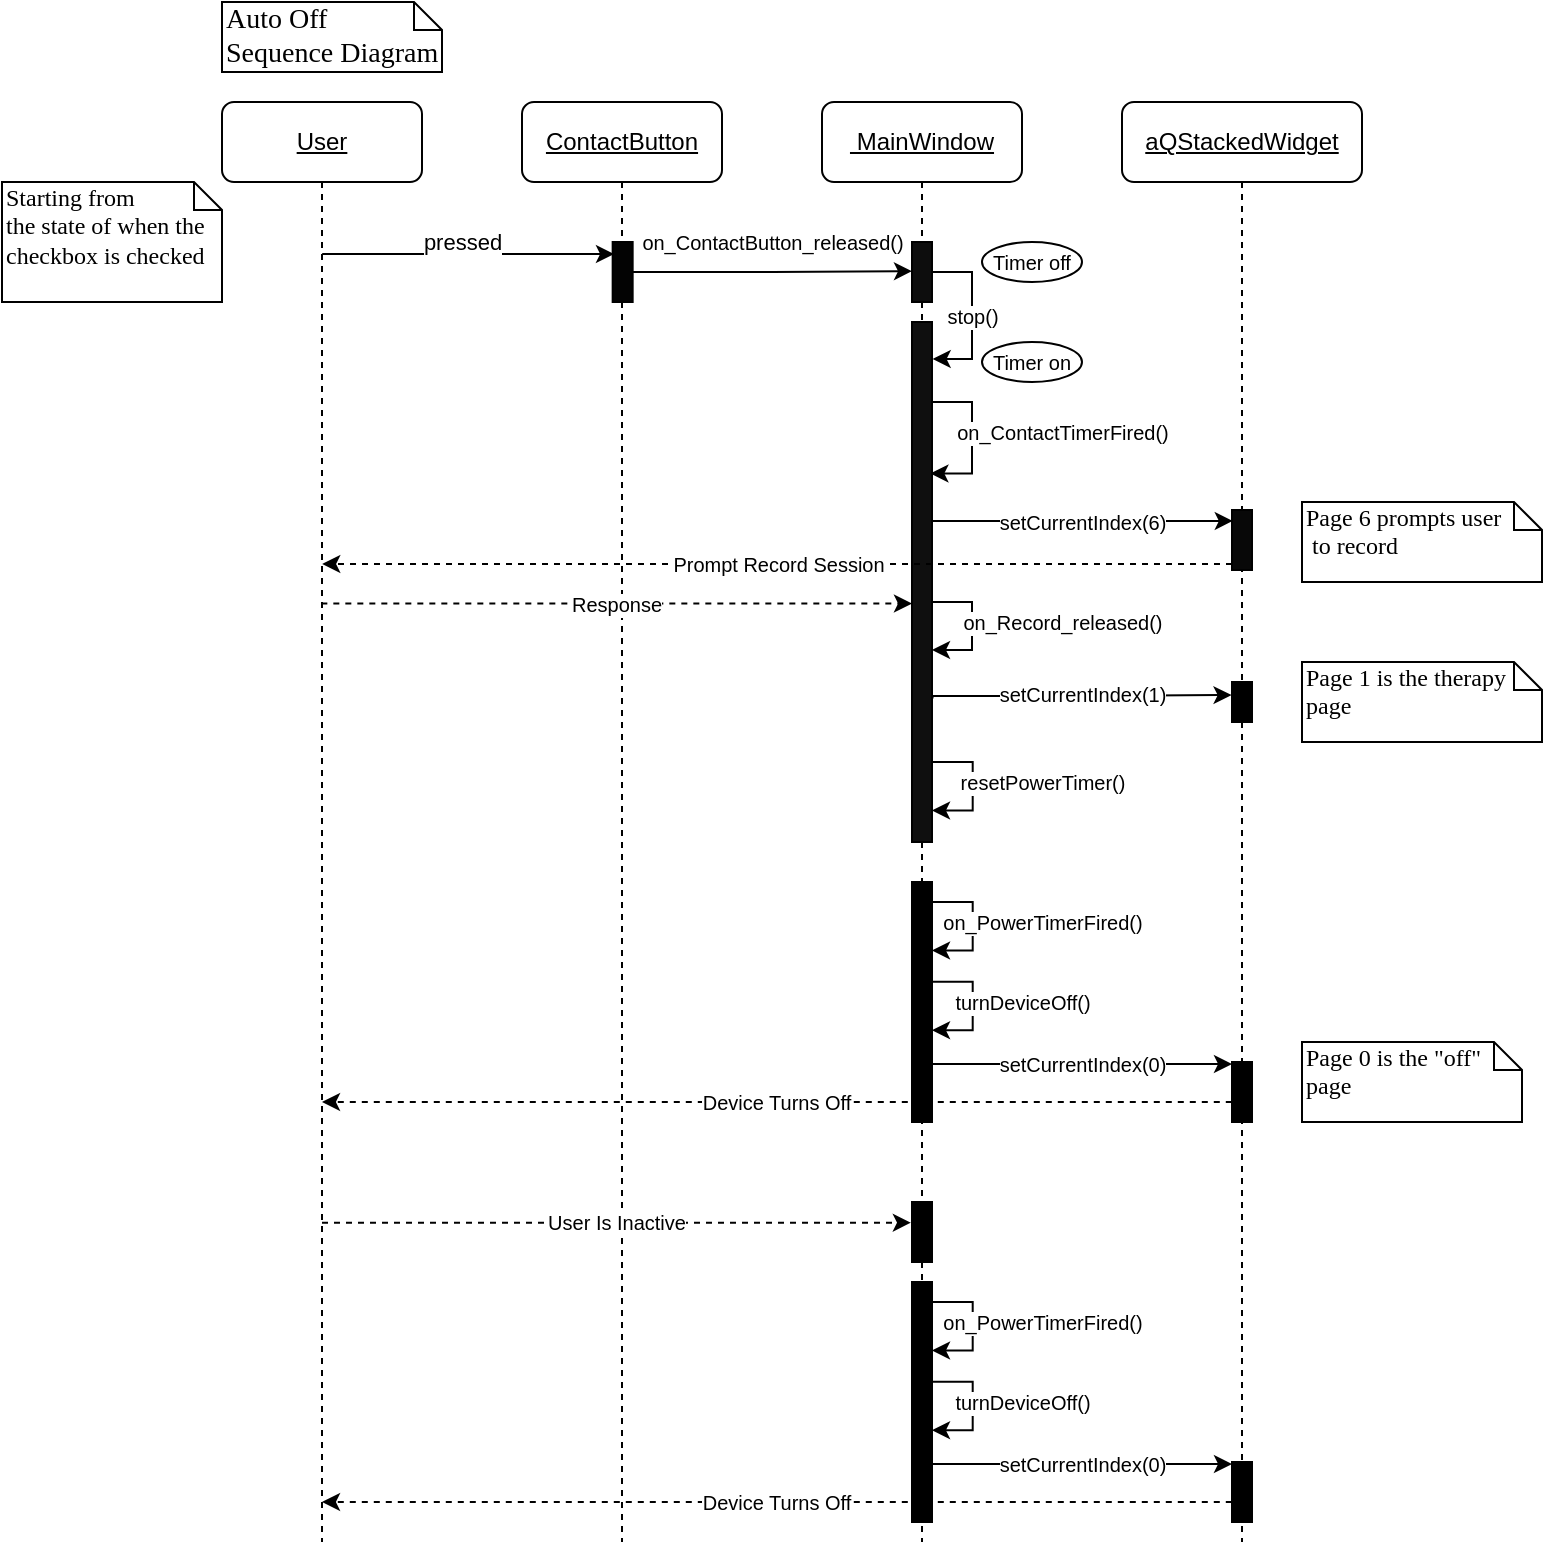<mxfile version="15.9.1" type="device"><diagram id="Scy_tJtB7N8xiHCwlLkG" name="Page-1"><mxGraphModel dx="1422" dy="702" grid="1" gridSize="10" guides="1" tooltips="1" connect="1" arrows="1" fold="1" page="1" pageScale="1" pageWidth="850" pageHeight="1100" math="0" shadow="0"><root><mxCell id="0"/><mxCell id="1" parent="0"/><mxCell id="IdRi-EkKLNIlzUSz1pVr-2" value="&lt;u&gt;&lt;font face=&quot;Helvetica&quot;&gt;&amp;nbsp;MainWindow&lt;/font&gt;&lt;/u&gt;" style="shape=umlLifeline;perimeter=lifelinePerimeter;whiteSpace=wrap;html=1;container=1;collapsible=0;recursiveResize=0;outlineConnect=0;rounded=1;shadow=0;comic=0;labelBackgroundColor=none;strokeWidth=1;fontFamily=Verdana;fontSize=12;align=center;" parent="1" vertex="1"><mxGeometry x="420" y="80" width="100" height="720" as="geometry"/></mxCell><mxCell id="IdRi-EkKLNIlzUSz1pVr-25" value="stop()" style="edgeStyle=orthogonalEdgeStyle;rounded=0;orthogonalLoop=1;jettySize=auto;html=1;entryX=1.033;entryY=0.071;entryDx=0;entryDy=0;entryPerimeter=0;fontSize=10;" parent="IdRi-EkKLNIlzUSz1pVr-2" source="IdRi-EkKLNIlzUSz1pVr-22" target="IdRi-EkKLNIlzUSz1pVr-23" edge="1"><mxGeometry relative="1" as="geometry"><Array as="points"><mxPoint x="75" y="85"/><mxPoint x="75" y="129"/></Array></mxGeometry></mxCell><mxCell id="IdRi-EkKLNIlzUSz1pVr-22" value="" style="html=1;points=[];perimeter=orthogonalPerimeter;rounded=0;shadow=0;comic=0;labelBackgroundColor=none;strokeWidth=1;fontFamily=Verdana;fontSize=12;align=center;fillColor=#0D0D0D;" parent="IdRi-EkKLNIlzUSz1pVr-2" vertex="1"><mxGeometry x="45" y="70" width="10" height="30" as="geometry"/></mxCell><mxCell id="IdRi-EkKLNIlzUSz1pVr-23" value="" style="html=1;points=[];perimeter=orthogonalPerimeter;rounded=0;shadow=0;comic=0;labelBackgroundColor=none;strokeWidth=1;fontFamily=Verdana;fontSize=12;align=center;fillColor=#0F0F0F;" parent="IdRi-EkKLNIlzUSz1pVr-2" vertex="1"><mxGeometry x="45" y="110" width="10" height="260" as="geometry"/></mxCell><mxCell id="IdRi-EkKLNIlzUSz1pVr-30" value="on_ContactTimerFired()" style="edgeStyle=orthogonalEdgeStyle;rounded=0;orthogonalLoop=1;jettySize=auto;html=1;entryX=0.92;entryY=0.504;entryDx=0;entryDy=0;entryPerimeter=0;fontSize=10;" parent="IdRi-EkKLNIlzUSz1pVr-2" edge="1"><mxGeometry x="-0.094" y="45" relative="1" as="geometry"><mxPoint x="55" y="150" as="sourcePoint"/><mxPoint x="54.2" y="185.76" as="targetPoint"/><Array as="points"><mxPoint x="75" y="150"/><mxPoint x="75" y="186"/></Array><mxPoint as="offset"/></mxGeometry></mxCell><mxCell id="IdRi-EkKLNIlzUSz1pVr-35" value="on_Record_released()" style="edgeStyle=orthogonalEdgeStyle;rounded=0;orthogonalLoop=1;jettySize=auto;html=1;fontSize=10;" parent="IdRi-EkKLNIlzUSz1pVr-2" source="IdRi-EkKLNIlzUSz1pVr-23" edge="1"><mxGeometry x="-0.062" y="45" relative="1" as="geometry"><mxPoint x="55" y="274" as="targetPoint"/><Array as="points"><mxPoint x="75" y="250"/><mxPoint x="75" y="274"/></Array><mxPoint as="offset"/></mxGeometry></mxCell><mxCell id="IdRi-EkKLNIlzUSz1pVr-39" value="resetPowerTimer()" style="edgeStyle=orthogonalEdgeStyle;rounded=0;orthogonalLoop=1;jettySize=auto;html=1;entryX=0.967;entryY=0.657;entryDx=0;entryDy=0;entryPerimeter=0;fontSize=10;" parent="IdRi-EkKLNIlzUSz1pVr-2" edge="1"><mxGeometry x="-0.072" y="35" relative="1" as="geometry"><mxPoint x="55.33" y="330" as="sourcePoint"/><mxPoint x="55.0" y="354.25" as="targetPoint"/><Array as="points"><mxPoint x="75.33" y="330"/><mxPoint x="75.33" y="354"/></Array><mxPoint as="offset"/></mxGeometry></mxCell><mxCell id="IdRi-EkKLNIlzUSz1pVr-40" value="" style="html=1;points=[];perimeter=orthogonalPerimeter;rounded=0;shadow=0;comic=0;labelBackgroundColor=none;strokeWidth=1;fontFamily=Verdana;fontSize=12;align=center;fillColor=#000000;" parent="IdRi-EkKLNIlzUSz1pVr-2" vertex="1"><mxGeometry x="45" y="390" width="10" height="120" as="geometry"/></mxCell><mxCell id="IdRi-EkKLNIlzUSz1pVr-41" value="on_PowerTimerFired()" style="edgeStyle=orthogonalEdgeStyle;rounded=0;orthogonalLoop=1;jettySize=auto;html=1;entryX=0.967;entryY=0.657;entryDx=0;entryDy=0;entryPerimeter=0;fontSize=10;" parent="IdRi-EkKLNIlzUSz1pVr-2" edge="1"><mxGeometry x="-0.072" y="35" relative="1" as="geometry"><mxPoint x="55.33" y="400" as="sourcePoint"/><mxPoint x="55.0" y="424.25" as="targetPoint"/><Array as="points"><mxPoint x="75.33" y="400"/><mxPoint x="75.33" y="424"/></Array><mxPoint as="offset"/></mxGeometry></mxCell><mxCell id="IdRi-EkKLNIlzUSz1pVr-42" value="turnDeviceOff()" style="edgeStyle=orthogonalEdgeStyle;rounded=0;orthogonalLoop=1;jettySize=auto;html=1;entryX=0.967;entryY=0.657;entryDx=0;entryDy=0;entryPerimeter=0;fontSize=10;" parent="IdRi-EkKLNIlzUSz1pVr-2" edge="1"><mxGeometry x="-0.067" y="25" relative="1" as="geometry"><mxPoint x="55.33" y="439.85" as="sourcePoint"/><mxPoint x="55.0" y="464.1" as="targetPoint"/><Array as="points"><mxPoint x="75.33" y="439.85"/><mxPoint x="75.33" y="463.85"/></Array><mxPoint as="offset"/></mxGeometry></mxCell><mxCell id="IdRi-EkKLNIlzUSz1pVr-45" value="Device Turns Off" style="edgeStyle=orthogonalEdgeStyle;rounded=0;orthogonalLoop=1;jettySize=auto;html=1;fontSize=10;dashed=1;" parent="IdRi-EkKLNIlzUSz1pVr-2" edge="1"><mxGeometry relative="1" as="geometry"><mxPoint x="204.9" y="500" as="sourcePoint"/><mxPoint x="-250.0" y="500" as="targetPoint"/></mxGeometry></mxCell><mxCell id="IdRi-EkKLNIlzUSz1pVr-53" value="" style="html=1;points=[];perimeter=orthogonalPerimeter;rounded=0;shadow=0;comic=0;labelBackgroundColor=none;strokeWidth=1;fontFamily=Verdana;fontSize=12;align=center;fillColor=#000000;" parent="IdRi-EkKLNIlzUSz1pVr-2" vertex="1"><mxGeometry x="45" y="590" width="10" height="120" as="geometry"/></mxCell><mxCell id="IdRi-EkKLNIlzUSz1pVr-54" value="on_PowerTimerFired()" style="edgeStyle=orthogonalEdgeStyle;rounded=0;orthogonalLoop=1;jettySize=auto;html=1;entryX=0.967;entryY=0.657;entryDx=0;entryDy=0;entryPerimeter=0;fontSize=10;" parent="IdRi-EkKLNIlzUSz1pVr-2" edge="1"><mxGeometry x="-0.072" y="35" relative="1" as="geometry"><mxPoint x="55.33" y="600" as="sourcePoint"/><mxPoint x="55" y="624.25" as="targetPoint"/><Array as="points"><mxPoint x="75.33" y="600"/><mxPoint x="75.33" y="624"/></Array><mxPoint as="offset"/></mxGeometry></mxCell><mxCell id="IdRi-EkKLNIlzUSz1pVr-55" value="turnDeviceOff()" style="edgeStyle=orthogonalEdgeStyle;rounded=0;orthogonalLoop=1;jettySize=auto;html=1;entryX=0.967;entryY=0.657;entryDx=0;entryDy=0;entryPerimeter=0;fontSize=10;" parent="IdRi-EkKLNIlzUSz1pVr-2" edge="1"><mxGeometry x="-0.067" y="25" relative="1" as="geometry"><mxPoint x="55.33" y="639.85" as="sourcePoint"/><mxPoint x="55" y="664.1" as="targetPoint"/><Array as="points"><mxPoint x="75.33" y="639.85"/><mxPoint x="75.33" y="663.85"/></Array><mxPoint as="offset"/></mxGeometry></mxCell><mxCell id="IdRi-EkKLNIlzUSz1pVr-56" value="Device Turns Off" style="edgeStyle=orthogonalEdgeStyle;rounded=0;orthogonalLoop=1;jettySize=auto;html=1;fontSize=10;dashed=1;" parent="IdRi-EkKLNIlzUSz1pVr-2" edge="1"><mxGeometry relative="1" as="geometry"><mxPoint x="204.9" y="700" as="sourcePoint"/><mxPoint x="-250" y="700" as="targetPoint"/></mxGeometry></mxCell><mxCell id="IdRi-EkKLNIlzUSz1pVr-58" value="setCurrentIndex(0)" style="edgeStyle=orthogonalEdgeStyle;rounded=0;orthogonalLoop=1;jettySize=auto;html=1;entryX=0.04;entryY=0.116;entryDx=0;entryDy=0;entryPerimeter=0;fontSize=10;" parent="IdRi-EkKLNIlzUSz1pVr-2" edge="1"><mxGeometry relative="1" as="geometry"><mxPoint x="54.6" y="681.02" as="sourcePoint"/><mxPoint x="205" y="681" as="targetPoint"/><Array as="points"><mxPoint x="129.6" y="680.52"/></Array></mxGeometry></mxCell><mxCell id="IdRi-EkKLNIlzUSz1pVr-59" value="" style="html=1;points=[];perimeter=orthogonalPerimeter;rounded=0;shadow=0;comic=0;labelBackgroundColor=none;strokeWidth=1;fontFamily=Verdana;fontSize=12;align=center;fillColor=#000000;" parent="IdRi-EkKLNIlzUSz1pVr-2" vertex="1"><mxGeometry x="45" y="550" width="10" height="30" as="geometry"/></mxCell><mxCell id="IdRi-EkKLNIlzUSz1pVr-3" value="&lt;u&gt;&lt;font face=&quot;Helvetica&quot;&gt;aQStackedWidget&lt;/font&gt;&lt;/u&gt;" style="shape=umlLifeline;perimeter=lifelinePerimeter;whiteSpace=wrap;html=1;container=1;collapsible=0;recursiveResize=0;outlineConnect=0;rounded=1;shadow=0;comic=0;labelBackgroundColor=none;strokeWidth=1;fontFamily=Verdana;fontSize=12;align=center;" parent="1" vertex="1"><mxGeometry x="570" y="80" width="120" height="720" as="geometry"/></mxCell><mxCell id="IdRi-EkKLNIlzUSz1pVr-29" value="" style="html=1;points=[];perimeter=orthogonalPerimeter;rounded=0;shadow=0;comic=0;labelBackgroundColor=none;strokeWidth=1;fontFamily=Verdana;fontSize=12;align=center;fillColor=#080808;" parent="IdRi-EkKLNIlzUSz1pVr-3" vertex="1"><mxGeometry x="55" y="204" width="10" height="30" as="geometry"/></mxCell><mxCell id="IdRi-EkKLNIlzUSz1pVr-43" value="" style="html=1;points=[];perimeter=orthogonalPerimeter;rounded=0;shadow=0;comic=0;labelBackgroundColor=none;strokeWidth=1;fontFamily=Verdana;fontSize=12;align=center;fillColor=#000000;" parent="IdRi-EkKLNIlzUSz1pVr-3" vertex="1"><mxGeometry x="55" y="480" width="10" height="30" as="geometry"/></mxCell><mxCell id="IdRi-EkKLNIlzUSz1pVr-44" value="setCurrentIndex(0)" style="edgeStyle=orthogonalEdgeStyle;rounded=0;orthogonalLoop=1;jettySize=auto;html=1;entryX=0.04;entryY=0.116;entryDx=0;entryDy=0;entryPerimeter=0;fontSize=10;" parent="IdRi-EkKLNIlzUSz1pVr-3" edge="1"><mxGeometry relative="1" as="geometry"><mxPoint x="-95.4" y="481.02" as="sourcePoint"/><mxPoint x="55.0" y="481" as="targetPoint"/><Array as="points"><mxPoint x="-20.4" y="480.52"/></Array></mxGeometry></mxCell><mxCell id="IdRi-EkKLNIlzUSz1pVr-57" value="" style="html=1;points=[];perimeter=orthogonalPerimeter;rounded=0;shadow=0;comic=0;labelBackgroundColor=none;strokeWidth=1;fontFamily=Verdana;fontSize=12;align=center;fillColor=#000000;" parent="IdRi-EkKLNIlzUSz1pVr-3" vertex="1"><mxGeometry x="55" y="680" width="10" height="30" as="geometry"/></mxCell><mxCell id="IdRi-EkKLNIlzUSz1pVr-62" value="" style="html=1;points=[];perimeter=orthogonalPerimeter;rounded=0;shadow=0;comic=0;labelBackgroundColor=none;strokeWidth=1;fontFamily=Verdana;fontSize=12;align=center;fillColor=#000000;" parent="IdRi-EkKLNIlzUSz1pVr-3" vertex="1"><mxGeometry x="55" y="290" width="10" height="20" as="geometry"/></mxCell><mxCell id="IdRi-EkKLNIlzUSz1pVr-4" value="&lt;u&gt;&lt;font face=&quot;Helvetica&quot;&gt;User&lt;/font&gt;&lt;/u&gt;" style="shape=umlLifeline;perimeter=lifelinePerimeter;whiteSpace=wrap;html=1;container=1;collapsible=0;recursiveResize=0;outlineConnect=0;rounded=1;shadow=0;comic=0;labelBackgroundColor=none;strokeWidth=1;fontFamily=Verdana;fontSize=12;align=center;" parent="1" vertex="1"><mxGeometry x="120" y="80" width="100" height="720" as="geometry"/></mxCell><mxCell id="IdRi-EkKLNIlzUSz1pVr-5" value="&lt;font style=&quot;font-size: 14px&quot;&gt;Auto Off &lt;br&gt;Sequence Diagram&lt;/font&gt;" style="shape=note;whiteSpace=wrap;html=1;size=14;verticalAlign=top;align=left;spacingTop=-6;rounded=0;shadow=0;comic=0;labelBackgroundColor=none;strokeWidth=1;fontFamily=Verdana;fontSize=12;fillColor=default;strokeColor=default;fontColor=default;" parent="1" vertex="1"><mxGeometry x="120" y="30" width="110" height="35" as="geometry"/></mxCell><mxCell id="IdRi-EkKLNIlzUSz1pVr-6" value="&lt;u&gt;&lt;font face=&quot;Helvetica&quot;&gt;ContactButton&lt;/font&gt;&lt;/u&gt;" style="shape=umlLifeline;perimeter=lifelinePerimeter;whiteSpace=wrap;html=1;container=1;collapsible=0;recursiveResize=0;outlineConnect=0;rounded=1;shadow=0;comic=0;labelBackgroundColor=none;strokeWidth=1;fontFamily=Verdana;fontSize=12;align=center;" parent="1" vertex="1"><mxGeometry x="270" y="80" width="100" height="720" as="geometry"/></mxCell><mxCell id="IdRi-EkKLNIlzUSz1pVr-13" value="" style="html=1;points=[];perimeter=orthogonalPerimeter;rounded=0;shadow=0;comic=0;labelBackgroundColor=none;strokeWidth=1;fontFamily=Verdana;fontSize=12;align=center;fillColor=#030303;" parent="IdRi-EkKLNIlzUSz1pVr-6" vertex="1"><mxGeometry x="45.33" y="70" width="10" height="30" as="geometry"/></mxCell><mxCell id="IdRi-EkKLNIlzUSz1pVr-17" value="pressed" style="endArrow=classic;html=1;rounded=0;entryX=0.067;entryY=0.2;entryDx=0;entryDy=0;entryPerimeter=0;" parent="1" edge="1"><mxGeometry x="-0.042" y="6" width="50" height="50" relative="1" as="geometry"><mxPoint x="170.1" y="156" as="sourcePoint"/><mxPoint x="316" y="156" as="targetPoint"/><mxPoint as="offset"/></mxGeometry></mxCell><mxCell id="IdRi-EkKLNIlzUSz1pVr-20" value="Starting from &lt;br&gt;the state of when the checkbox is checked&amp;nbsp;" style="shape=note;whiteSpace=wrap;html=1;size=14;verticalAlign=top;align=left;spacingTop=-6;rounded=0;shadow=0;comic=0;labelBackgroundColor=none;strokeWidth=1;fontFamily=Verdana;fontSize=12;fillColor=default;strokeColor=default;fontColor=default;" parent="1" vertex="1"><mxGeometry x="10" y="120" width="110" height="60" as="geometry"/></mxCell><mxCell id="IdRi-EkKLNIlzUSz1pVr-24" value="&lt;font style=&quot;font-size: 10px&quot;&gt;on_ContactButton_released()&lt;/font&gt;" style="edgeStyle=orthogonalEdgeStyle;rounded=0;orthogonalLoop=1;jettySize=auto;html=1;entryX=0;entryY=0.487;entryDx=0;entryDy=0;entryPerimeter=0;" parent="1" source="IdRi-EkKLNIlzUSz1pVr-13" target="IdRi-EkKLNIlzUSz1pVr-22" edge="1"><mxGeometry x="0.003" y="15" relative="1" as="geometry"><mxPoint as="offset"/></mxGeometry></mxCell><mxCell id="IdRi-EkKLNIlzUSz1pVr-26" value="Timer off" style="ellipse;whiteSpace=wrap;html=1;fontSize=10;" parent="1" vertex="1"><mxGeometry x="500" y="150" width="50" height="20" as="geometry"/></mxCell><mxCell id="IdRi-EkKLNIlzUSz1pVr-31" value="setCurrentIndex(6)" style="edgeStyle=orthogonalEdgeStyle;rounded=0;orthogonalLoop=1;jettySize=auto;html=1;entryX=0.04;entryY=0.116;entryDx=0;entryDy=0;entryPerimeter=0;fontSize=10;" parent="1" edge="1"><mxGeometry relative="1" as="geometry"><mxPoint x="475" y="289.5" as="sourcePoint"/><mxPoint x="625.4" y="289.48" as="targetPoint"/><Array as="points"><mxPoint x="550" y="289"/></Array></mxGeometry></mxCell><mxCell id="IdRi-EkKLNIlzUSz1pVr-32" value="Prompt Record Session" style="edgeStyle=orthogonalEdgeStyle;rounded=0;orthogonalLoop=1;jettySize=auto;html=1;fontSize=10;dashed=1;" parent="1" edge="1"><mxGeometry relative="1" as="geometry"><mxPoint x="625" y="311" as="sourcePoint"/><mxPoint x="170.1" y="311" as="targetPoint"/></mxGeometry></mxCell><mxCell id="IdRi-EkKLNIlzUSz1pVr-27" value="Timer on" style="ellipse;whiteSpace=wrap;html=1;fontSize=10;" parent="1" vertex="1"><mxGeometry x="500" y="200" width="50" height="20" as="geometry"/></mxCell><mxCell id="IdRi-EkKLNIlzUSz1pVr-33" value="Response" style="endArrow=classic;html=1;rounded=0;dashed=1;fontSize=10;entryX=0;entryY=0.739;entryDx=0;entryDy=0;entryPerimeter=0;" parent="1" edge="1"><mxGeometry width="50" height="50" relative="1" as="geometry"><mxPoint x="169.667" y="330.75" as="sourcePoint"/><mxPoint x="465" y="330.75" as="targetPoint"/></mxGeometry></mxCell><mxCell id="IdRi-EkKLNIlzUSz1pVr-34" value="Page 6 prompts user&amp;nbsp; &amp;nbsp; &amp;nbsp;to record" style="shape=note;whiteSpace=wrap;html=1;size=14;verticalAlign=top;align=left;spacingTop=-6;rounded=0;shadow=0;comic=0;labelBackgroundColor=none;strokeWidth=1;fontFamily=Verdana;fontSize=12;fillColor=default;strokeColor=default;fontColor=default;" parent="1" vertex="1"><mxGeometry x="660" y="280" width="120" height="40" as="geometry"/></mxCell><mxCell id="IdRi-EkKLNIlzUSz1pVr-38" value="Page 1 is the therapy page" style="shape=note;whiteSpace=wrap;html=1;size=14;verticalAlign=top;align=left;spacingTop=-6;rounded=0;shadow=0;comic=0;labelBackgroundColor=none;strokeWidth=1;fontFamily=Verdana;fontSize=12;fillColor=default;strokeColor=default;fontColor=default;" parent="1" vertex="1"><mxGeometry x="660" y="360" width="120" height="40" as="geometry"/></mxCell><mxCell id="IdRi-EkKLNIlzUSz1pVr-60" value="User Is Inactive" style="endArrow=classic;html=1;rounded=0;fontSize=10;entryX=-0.057;entryY=0.344;entryDx=0;entryDy=0;entryPerimeter=0;dashed=1;" parent="1" source="IdRi-EkKLNIlzUSz1pVr-4" target="IdRi-EkKLNIlzUSz1pVr-59" edge="1"><mxGeometry width="50" height="50" relative="1" as="geometry"><mxPoint x="260" y="690" as="sourcePoint"/><mxPoint x="310" y="640" as="targetPoint"/></mxGeometry></mxCell><mxCell id="IdRi-EkKLNIlzUSz1pVr-61" value="Page 0 is the &quot;off&quot; page" style="shape=note;whiteSpace=wrap;html=1;size=14;verticalAlign=top;align=left;spacingTop=-6;rounded=0;shadow=0;comic=0;labelBackgroundColor=none;strokeWidth=1;fontFamily=Verdana;fontSize=12;fillColor=default;strokeColor=default;fontColor=default;" parent="1" vertex="1"><mxGeometry x="660" y="550" width="110" height="40" as="geometry"/></mxCell><mxCell id="IdRi-EkKLNIlzUSz1pVr-37" value="setCurrentIndex(1)" style="edgeStyle=orthogonalEdgeStyle;rounded=0;orthogonalLoop=1;jettySize=auto;html=1;fontSize=10;entryX=-0.022;entryY=0.225;entryDx=0;entryDy=0;entryPerimeter=0;exitX=1.026;exitY=0.678;exitDx=0;exitDy=0;exitPerimeter=0;" parent="1" edge="1"><mxGeometry x="0.008" y="1" relative="1" as="geometry"><mxPoint x="475.26" y="378.28" as="sourcePoint"/><mxPoint x="624.78" y="376.5" as="targetPoint"/><Array as="points"><mxPoint x="475" y="377"/><mxPoint x="550" y="377"/></Array><mxPoint as="offset"/></mxGeometry></mxCell></root></mxGraphModel></diagram></mxfile>